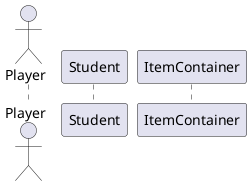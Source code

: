 @startuml
'https://plantuml.com/sequence-diagram

autonumber

actor Player as p
participant Student as student
participant ItemContainer as i



@enduml